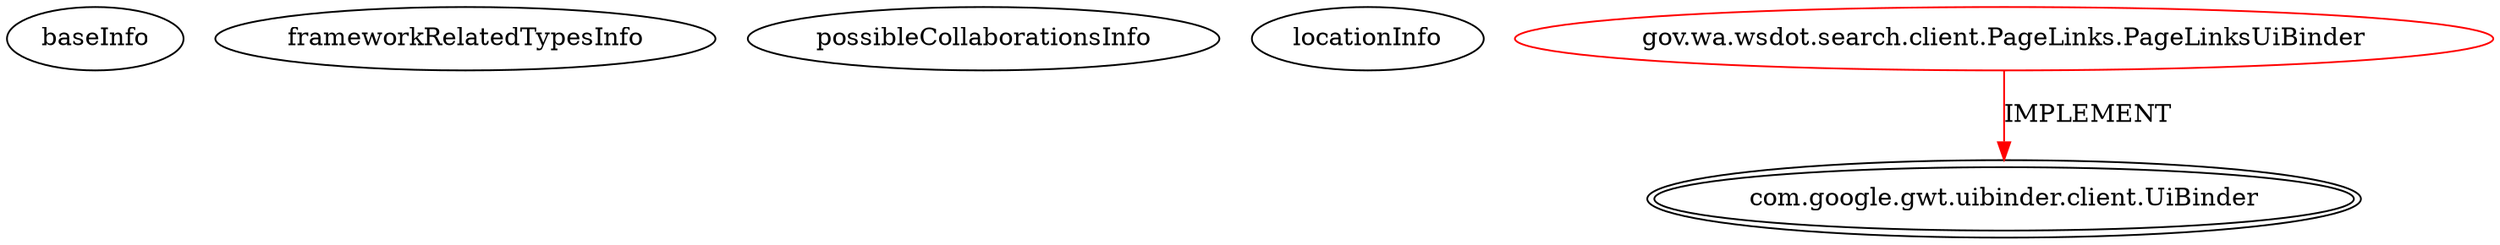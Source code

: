 digraph {
baseInfo[graphId=438,category="extension_graph",isAnonymous=false,possibleRelation=false]
frameworkRelatedTypesInfo[0="com.google.gwt.uibinder.client.UiBinder"]
possibleCollaborationsInfo[]
locationInfo[projectName="WSDOT-WSDOT-Search-GWT",filePath="/WSDOT-WSDOT-Search-GWT/WSDOT-Search-GWT-master/src/gov/wa/wsdot/search/client/PageLinks.java",contextSignature="PageLinksUiBinder",graphId="438"]
0[label="gov.wa.wsdot.search.client.PageLinks.PageLinksUiBinder",vertexType="ROOT_CLIENT_CLASS_DECLARATION",isFrameworkType=false,color=red]
1[label="com.google.gwt.uibinder.client.UiBinder",vertexType="FRAMEWORK_INTERFACE_TYPE",isFrameworkType=true,peripheries=2]
0->1[label="IMPLEMENT",color=red]
}
